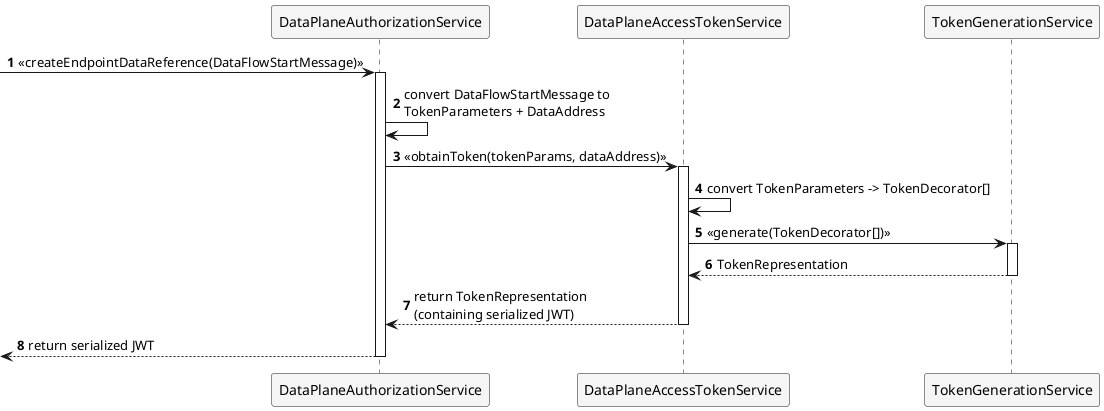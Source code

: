 '
'  Copyright (c) 2024 Bayerische Motoren Werke Aktiengesellschaft (BMW AG)
'
'  This program and the accompanying materials are made available under the
'  terms of the Apache License, Version 2.0 which is available at
'  https://www.apache.org/licenses/LICENSE-2.0
'
'  SPDX-License-Identifier: Apache-2.0
'
'  Contributors:
'      Amadeus - Initial Version
'

@startuml


skinParam NoteBackgroundColor WhiteSmoke
skinParam NoteFontColor Black
skinParam ParticipantBackgroundColor WhiteSmoke
skinParam ActorBackgroundColor WhiteSmoke
skinParam AgentBackgroundColor White
skinParam AgentBorderColor SkyBlue
skinparam shadowing false
skinparam BoxPadding 10

autonumber

participant DataPlaneAuthorizationService as dpauths
participant DataPlaneAccessTokenService as dpats
participant TokenGenerationService as tgs

[-> dpauths: <<createEndpointDataReference(DataFlowStartMessage)>>
activate dpauths
dpauths -> dpauths: convert DataFlowStartMessage to \nTokenParameters + DataAddress
dpauths -> dpats: <<obtainToken(tokenParams, dataAddress)>>
activate dpats

dpats->dpats: convert TokenParameters -> TokenDecorator[]

dpats -> tgs: <<generate(TokenDecorator[])>>
activate tgs
return TokenRepresentation

dpats --> dpauths: return TokenRepresentation \n(containing serialized JWT)
deactivate dpats
[<-- dpauths: return serialized JWT
deactivate dpauths

@enduml